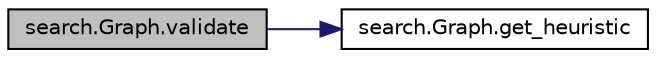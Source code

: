 digraph "search.Graph.validate"
{
  edge [fontname="Helvetica",fontsize="10",labelfontname="Helvetica",labelfontsize="10"];
  node [fontname="Helvetica",fontsize="10",shape=record];
  rankdir="LR";
  Node1 [label="search.Graph.validate",height=0.2,width=0.4,color="black", fillcolor="grey75", style="filled", fontcolor="black"];
  Node1 -> Node2 [color="midnightblue",fontsize="10",style="solid",fontname="Helvetica"];
  Node2 [label="search.Graph.get_heuristic",height=0.2,width=0.4,color="black", fillcolor="white", style="filled",URL="$classsearch_1_1_graph.html#ad102fa6ebd1f67e689e528da7efda373"];
}
